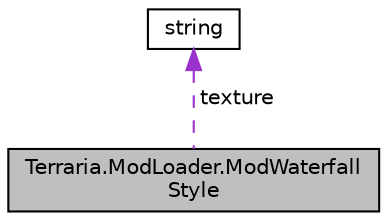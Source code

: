 digraph "Terraria.ModLoader.ModWaterfallStyle"
{
 // LATEX_PDF_SIZE
  edge [fontname="Helvetica",fontsize="10",labelfontname="Helvetica",labelfontsize="10"];
  node [fontname="Helvetica",fontsize="10",shape=record];
  Node1 [label="Terraria.ModLoader.ModWaterfall\lStyle",height=0.2,width=0.4,color="black", fillcolor="grey75", style="filled", fontcolor="black",tooltip="Represents a style of waterfalls that gets drawn. This is mostly used to determine the color of the w..."];
  Node2 -> Node1 [dir="back",color="darkorchid3",fontsize="10",style="dashed",label=" texture" ,fontname="Helvetica"];
  Node2 [label="string",height=0.2,width=0.4,color="black", fillcolor="white", style="filled",tooltip=" "];
}
